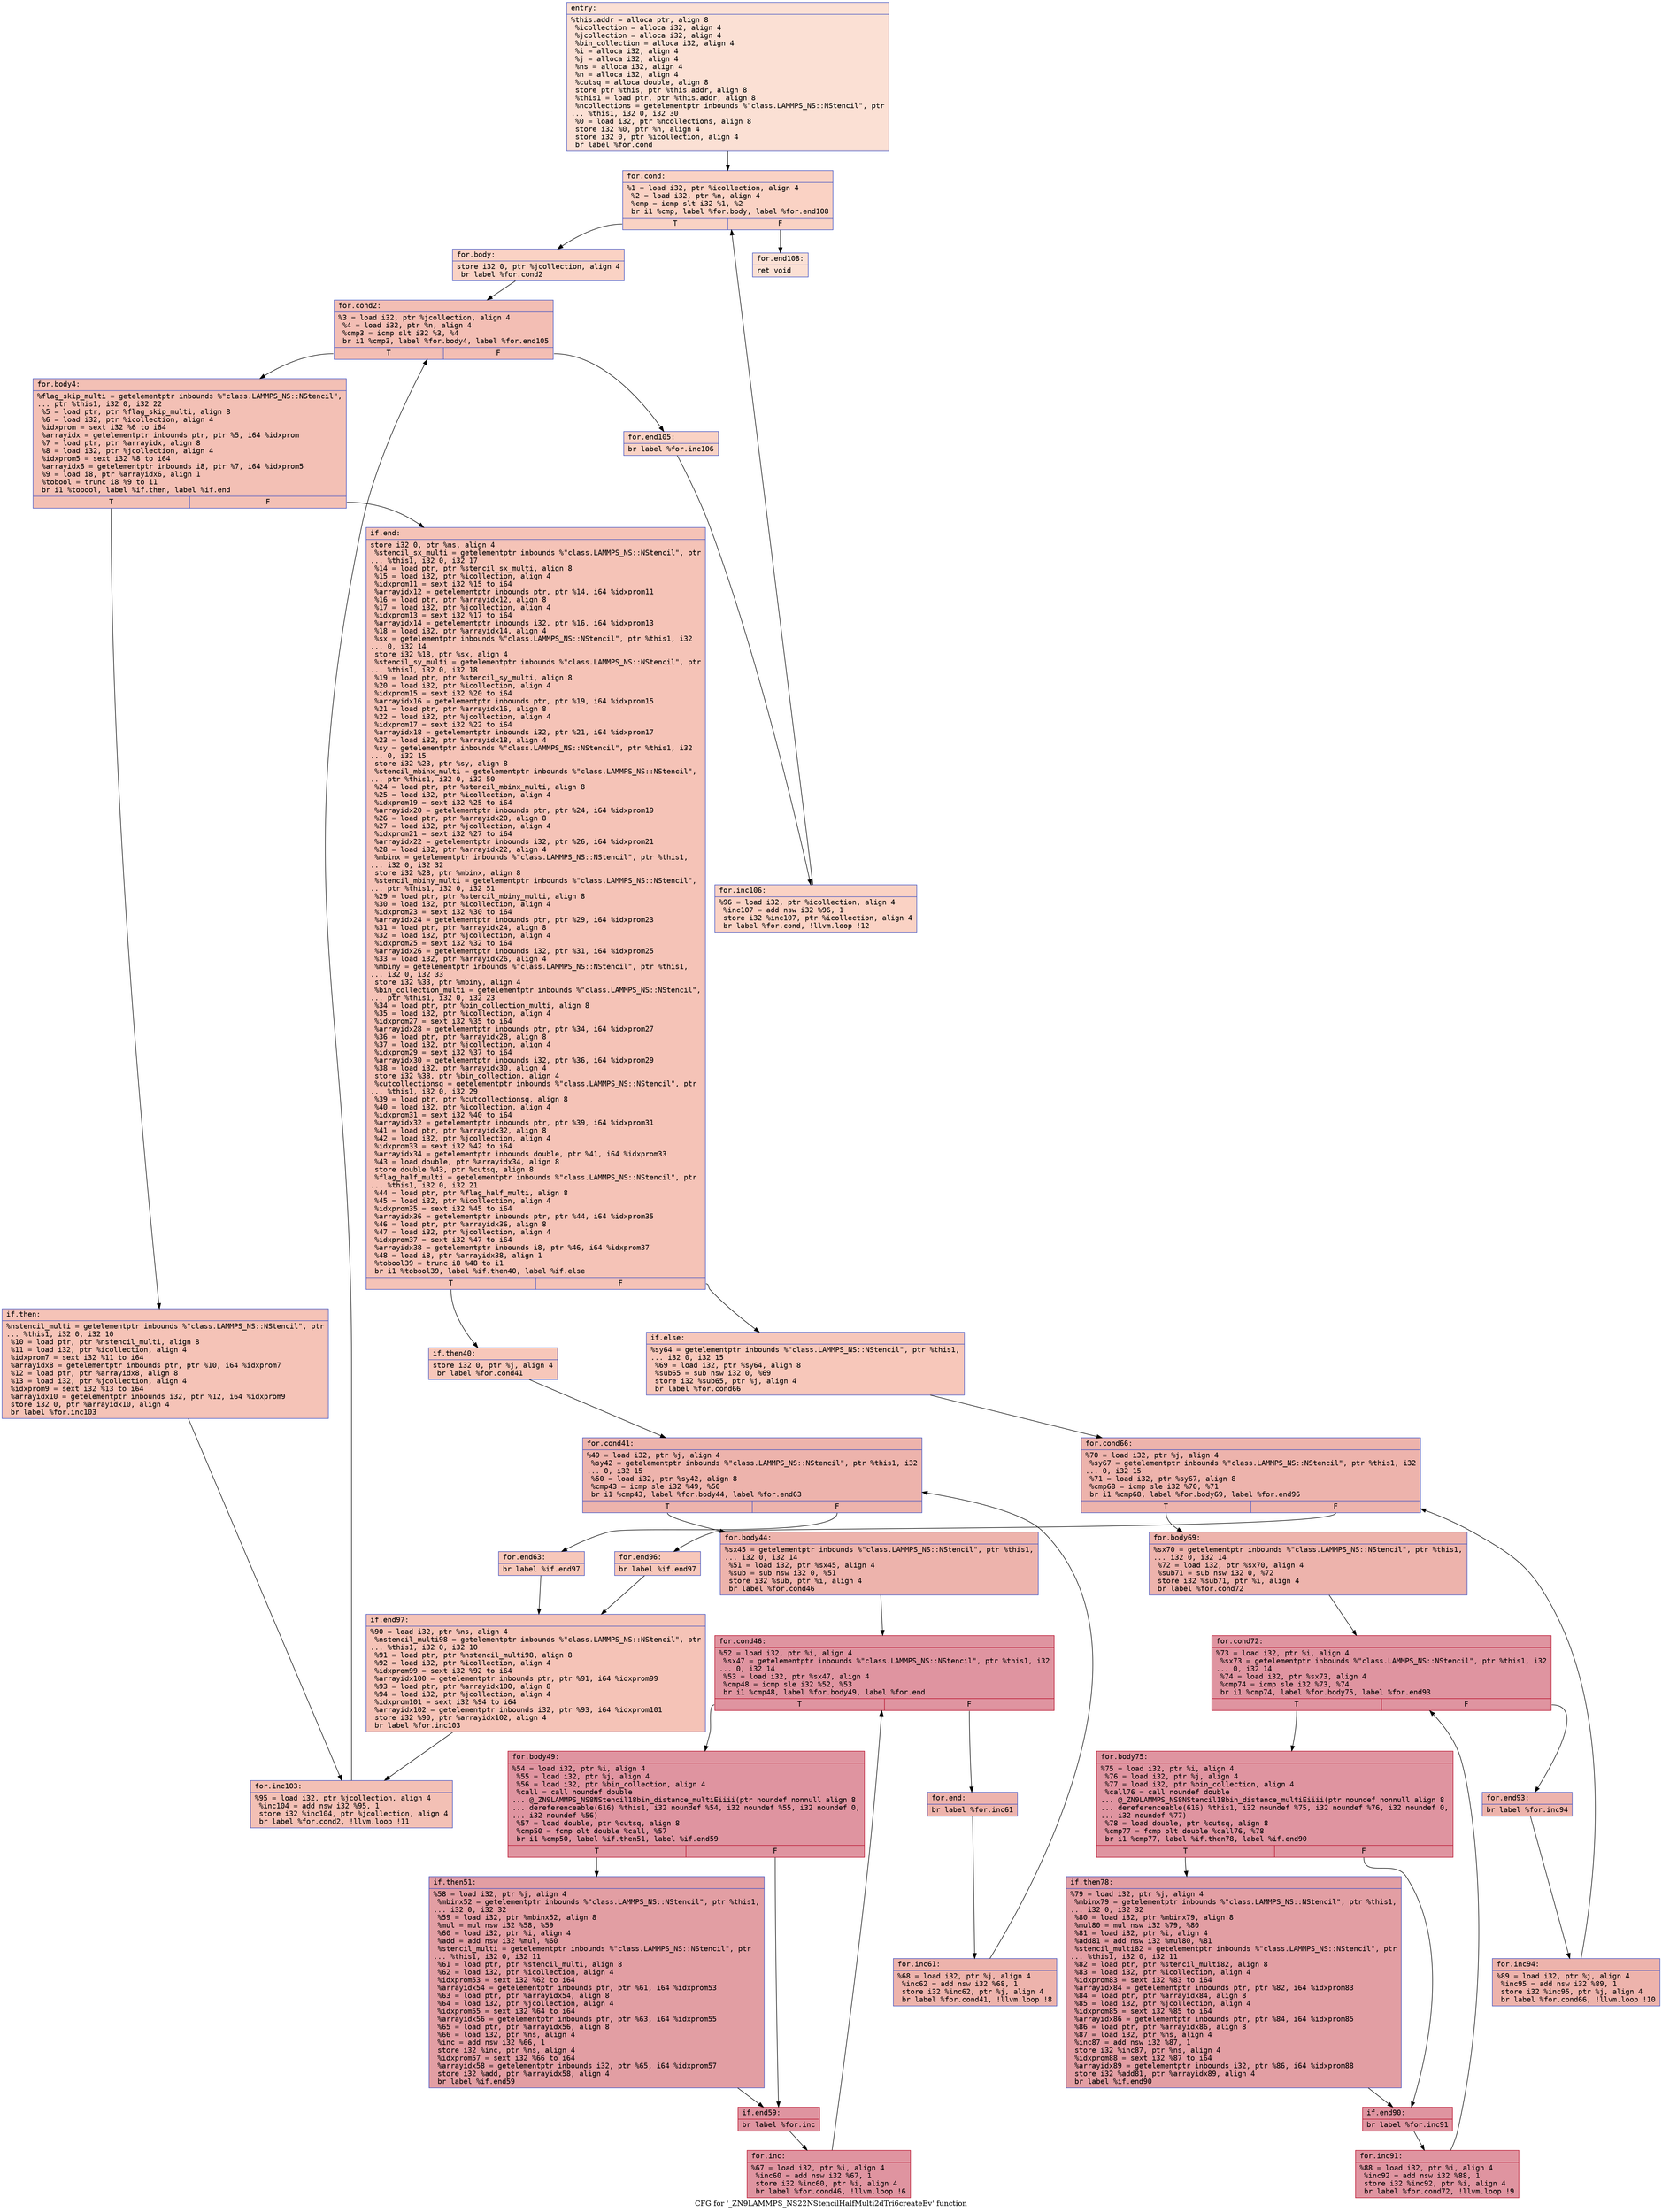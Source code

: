 digraph "CFG for '_ZN9LAMMPS_NS22NStencilHalfMulti2dTri6createEv' function" {
	label="CFG for '_ZN9LAMMPS_NS22NStencilHalfMulti2dTri6createEv' function";

	Node0x563941374080 [shape=record,color="#3d50c3ff", style=filled, fillcolor="#f7b99e70" fontname="Courier",label="{entry:\l|  %this.addr = alloca ptr, align 8\l  %icollection = alloca i32, align 4\l  %jcollection = alloca i32, align 4\l  %bin_collection = alloca i32, align 4\l  %i = alloca i32, align 4\l  %j = alloca i32, align 4\l  %ns = alloca i32, align 4\l  %n = alloca i32, align 4\l  %cutsq = alloca double, align 8\l  store ptr %this, ptr %this.addr, align 8\l  %this1 = load ptr, ptr %this.addr, align 8\l  %ncollections = getelementptr inbounds %\"class.LAMMPS_NS::NStencil\", ptr\l... %this1, i32 0, i32 30\l  %0 = load i32, ptr %ncollections, align 8\l  store i32 %0, ptr %n, align 4\l  store i32 0, ptr %icollection, align 4\l  br label %for.cond\l}"];
	Node0x563941374080 -> Node0x563941370510[tooltip="entry -> for.cond\nProbability 100.00%" ];
	Node0x563941370510 [shape=record,color="#3d50c3ff", style=filled, fillcolor="#f4987a70" fontname="Courier",label="{for.cond:\l|  %1 = load i32, ptr %icollection, align 4\l  %2 = load i32, ptr %n, align 4\l  %cmp = icmp slt i32 %1, %2\l  br i1 %cmp, label %for.body, label %for.end108\l|{<s0>T|<s1>F}}"];
	Node0x563941370510:s0 -> Node0x563941376780[tooltip="for.cond -> for.body\nProbability 96.88%" ];
	Node0x563941370510:s1 -> Node0x5639413767d0[tooltip="for.cond -> for.end108\nProbability 3.12%" ];
	Node0x563941376780 [shape=record,color="#3d50c3ff", style=filled, fillcolor="#f4987a70" fontname="Courier",label="{for.body:\l|  store i32 0, ptr %jcollection, align 4\l  br label %for.cond2\l}"];
	Node0x563941376780 -> Node0x5639413769a0[tooltip="for.body -> for.cond2\nProbability 100.00%" ];
	Node0x5639413769a0 [shape=record,color="#3d50c3ff", style=filled, fillcolor="#e36c5570" fontname="Courier",label="{for.cond2:\l|  %3 = load i32, ptr %jcollection, align 4\l  %4 = load i32, ptr %n, align 4\l  %cmp3 = icmp slt i32 %3, %4\l  br i1 %cmp3, label %for.body4, label %for.end105\l|{<s0>T|<s1>F}}"];
	Node0x5639413769a0:s0 -> Node0x563941376c40[tooltip="for.cond2 -> for.body4\nProbability 96.88%" ];
	Node0x5639413769a0:s1 -> Node0x563941376cc0[tooltip="for.cond2 -> for.end105\nProbability 3.12%" ];
	Node0x563941376c40 [shape=record,color="#3d50c3ff", style=filled, fillcolor="#e5705870" fontname="Courier",label="{for.body4:\l|  %flag_skip_multi = getelementptr inbounds %\"class.LAMMPS_NS::NStencil\",\l... ptr %this1, i32 0, i32 22\l  %5 = load ptr, ptr %flag_skip_multi, align 8\l  %6 = load i32, ptr %icollection, align 4\l  %idxprom = sext i32 %6 to i64\l  %arrayidx = getelementptr inbounds ptr, ptr %5, i64 %idxprom\l  %7 = load ptr, ptr %arrayidx, align 8\l  %8 = load i32, ptr %jcollection, align 4\l  %idxprom5 = sext i32 %8 to i64\l  %arrayidx6 = getelementptr inbounds i8, ptr %7, i64 %idxprom5\l  %9 = load i8, ptr %arrayidx6, align 1\l  %tobool = trunc i8 %9 to i1\l  br i1 %tobool, label %if.then, label %if.end\l|{<s0>T|<s1>F}}"];
	Node0x563941376c40:s0 -> Node0x5639413777e0[tooltip="for.body4 -> if.then\nProbability 50.00%" ];
	Node0x563941376c40:s1 -> Node0x563941377850[tooltip="for.body4 -> if.end\nProbability 50.00%" ];
	Node0x5639413777e0 [shape=record,color="#3d50c3ff", style=filled, fillcolor="#e8765c70" fontname="Courier",label="{if.then:\l|  %nstencil_multi = getelementptr inbounds %\"class.LAMMPS_NS::NStencil\", ptr\l... %this1, i32 0, i32 10\l  %10 = load ptr, ptr %nstencil_multi, align 8\l  %11 = load i32, ptr %icollection, align 4\l  %idxprom7 = sext i32 %11 to i64\l  %arrayidx8 = getelementptr inbounds ptr, ptr %10, i64 %idxprom7\l  %12 = load ptr, ptr %arrayidx8, align 8\l  %13 = load i32, ptr %jcollection, align 4\l  %idxprom9 = sext i32 %13 to i64\l  %arrayidx10 = getelementptr inbounds i32, ptr %12, i64 %idxprom9\l  store i32 0, ptr %arrayidx10, align 4\l  br label %for.inc103\l}"];
	Node0x5639413777e0 -> Node0x563941378010[tooltip="if.then -> for.inc103\nProbability 100.00%" ];
	Node0x563941377850 [shape=record,color="#3d50c3ff", style=filled, fillcolor="#e8765c70" fontname="Courier",label="{if.end:\l|  store i32 0, ptr %ns, align 4\l  %stencil_sx_multi = getelementptr inbounds %\"class.LAMMPS_NS::NStencil\", ptr\l... %this1, i32 0, i32 17\l  %14 = load ptr, ptr %stencil_sx_multi, align 8\l  %15 = load i32, ptr %icollection, align 4\l  %idxprom11 = sext i32 %15 to i64\l  %arrayidx12 = getelementptr inbounds ptr, ptr %14, i64 %idxprom11\l  %16 = load ptr, ptr %arrayidx12, align 8\l  %17 = load i32, ptr %jcollection, align 4\l  %idxprom13 = sext i32 %17 to i64\l  %arrayidx14 = getelementptr inbounds i32, ptr %16, i64 %idxprom13\l  %18 = load i32, ptr %arrayidx14, align 4\l  %sx = getelementptr inbounds %\"class.LAMMPS_NS::NStencil\", ptr %this1, i32\l... 0, i32 14\l  store i32 %18, ptr %sx, align 4\l  %stencil_sy_multi = getelementptr inbounds %\"class.LAMMPS_NS::NStencil\", ptr\l... %this1, i32 0, i32 18\l  %19 = load ptr, ptr %stencil_sy_multi, align 8\l  %20 = load i32, ptr %icollection, align 4\l  %idxprom15 = sext i32 %20 to i64\l  %arrayidx16 = getelementptr inbounds ptr, ptr %19, i64 %idxprom15\l  %21 = load ptr, ptr %arrayidx16, align 8\l  %22 = load i32, ptr %jcollection, align 4\l  %idxprom17 = sext i32 %22 to i64\l  %arrayidx18 = getelementptr inbounds i32, ptr %21, i64 %idxprom17\l  %23 = load i32, ptr %arrayidx18, align 4\l  %sy = getelementptr inbounds %\"class.LAMMPS_NS::NStencil\", ptr %this1, i32\l... 0, i32 15\l  store i32 %23, ptr %sy, align 8\l  %stencil_mbinx_multi = getelementptr inbounds %\"class.LAMMPS_NS::NStencil\",\l... ptr %this1, i32 0, i32 50\l  %24 = load ptr, ptr %stencil_mbinx_multi, align 8\l  %25 = load i32, ptr %icollection, align 4\l  %idxprom19 = sext i32 %25 to i64\l  %arrayidx20 = getelementptr inbounds ptr, ptr %24, i64 %idxprom19\l  %26 = load ptr, ptr %arrayidx20, align 8\l  %27 = load i32, ptr %jcollection, align 4\l  %idxprom21 = sext i32 %27 to i64\l  %arrayidx22 = getelementptr inbounds i32, ptr %26, i64 %idxprom21\l  %28 = load i32, ptr %arrayidx22, align 4\l  %mbinx = getelementptr inbounds %\"class.LAMMPS_NS::NStencil\", ptr %this1,\l... i32 0, i32 32\l  store i32 %28, ptr %mbinx, align 8\l  %stencil_mbiny_multi = getelementptr inbounds %\"class.LAMMPS_NS::NStencil\",\l... ptr %this1, i32 0, i32 51\l  %29 = load ptr, ptr %stencil_mbiny_multi, align 8\l  %30 = load i32, ptr %icollection, align 4\l  %idxprom23 = sext i32 %30 to i64\l  %arrayidx24 = getelementptr inbounds ptr, ptr %29, i64 %idxprom23\l  %31 = load ptr, ptr %arrayidx24, align 8\l  %32 = load i32, ptr %jcollection, align 4\l  %idxprom25 = sext i32 %32 to i64\l  %arrayidx26 = getelementptr inbounds i32, ptr %31, i64 %idxprom25\l  %33 = load i32, ptr %arrayidx26, align 4\l  %mbiny = getelementptr inbounds %\"class.LAMMPS_NS::NStencil\", ptr %this1,\l... i32 0, i32 33\l  store i32 %33, ptr %mbiny, align 4\l  %bin_collection_multi = getelementptr inbounds %\"class.LAMMPS_NS::NStencil\",\l... ptr %this1, i32 0, i32 23\l  %34 = load ptr, ptr %bin_collection_multi, align 8\l  %35 = load i32, ptr %icollection, align 4\l  %idxprom27 = sext i32 %35 to i64\l  %arrayidx28 = getelementptr inbounds ptr, ptr %34, i64 %idxprom27\l  %36 = load ptr, ptr %arrayidx28, align 8\l  %37 = load i32, ptr %jcollection, align 4\l  %idxprom29 = sext i32 %37 to i64\l  %arrayidx30 = getelementptr inbounds i32, ptr %36, i64 %idxprom29\l  %38 = load i32, ptr %arrayidx30, align 4\l  store i32 %38, ptr %bin_collection, align 4\l  %cutcollectionsq = getelementptr inbounds %\"class.LAMMPS_NS::NStencil\", ptr\l... %this1, i32 0, i32 29\l  %39 = load ptr, ptr %cutcollectionsq, align 8\l  %40 = load i32, ptr %icollection, align 4\l  %idxprom31 = sext i32 %40 to i64\l  %arrayidx32 = getelementptr inbounds ptr, ptr %39, i64 %idxprom31\l  %41 = load ptr, ptr %arrayidx32, align 8\l  %42 = load i32, ptr %jcollection, align 4\l  %idxprom33 = sext i32 %42 to i64\l  %arrayidx34 = getelementptr inbounds double, ptr %41, i64 %idxprom33\l  %43 = load double, ptr %arrayidx34, align 8\l  store double %43, ptr %cutsq, align 8\l  %flag_half_multi = getelementptr inbounds %\"class.LAMMPS_NS::NStencil\", ptr\l... %this1, i32 0, i32 21\l  %44 = load ptr, ptr %flag_half_multi, align 8\l  %45 = load i32, ptr %icollection, align 4\l  %idxprom35 = sext i32 %45 to i64\l  %arrayidx36 = getelementptr inbounds ptr, ptr %44, i64 %idxprom35\l  %46 = load ptr, ptr %arrayidx36, align 8\l  %47 = load i32, ptr %jcollection, align 4\l  %idxprom37 = sext i32 %47 to i64\l  %arrayidx38 = getelementptr inbounds i8, ptr %46, i64 %idxprom37\l  %48 = load i8, ptr %arrayidx38, align 1\l  %tobool39 = trunc i8 %48 to i1\l  br i1 %tobool39, label %if.then40, label %if.else\l|{<s0>T|<s1>F}}"];
	Node0x563941377850:s0 -> Node0x56394137c590[tooltip="if.end -> if.then40\nProbability 50.00%" ];
	Node0x563941377850:s1 -> Node0x56394137c610[tooltip="if.end -> if.else\nProbability 50.00%" ];
	Node0x56394137c590 [shape=record,color="#3d50c3ff", style=filled, fillcolor="#ec7f6370" fontname="Courier",label="{if.then40:\l|  store i32 0, ptr %j, align 4\l  br label %for.cond41\l}"];
	Node0x56394137c590 -> Node0x56394137c7d0[tooltip="if.then40 -> for.cond41\nProbability 100.00%" ];
	Node0x56394137c7d0 [shape=record,color="#3d50c3ff", style=filled, fillcolor="#d6524470" fontname="Courier",label="{for.cond41:\l|  %49 = load i32, ptr %j, align 4\l  %sy42 = getelementptr inbounds %\"class.LAMMPS_NS::NStencil\", ptr %this1, i32\l... 0, i32 15\l  %50 = load i32, ptr %sy42, align 8\l  %cmp43 = icmp sle i32 %49, %50\l  br i1 %cmp43, label %for.body44, label %for.end63\l|{<s0>T|<s1>F}}"];
	Node0x56394137c7d0:s0 -> Node0x56394137cb20[tooltip="for.cond41 -> for.body44\nProbability 96.88%" ];
	Node0x56394137c7d0:s1 -> Node0x56394137cba0[tooltip="for.cond41 -> for.end63\nProbability 3.12%" ];
	Node0x56394137cb20 [shape=record,color="#3d50c3ff", style=filled, fillcolor="#d6524470" fontname="Courier",label="{for.body44:\l|  %sx45 = getelementptr inbounds %\"class.LAMMPS_NS::NStencil\", ptr %this1,\l... i32 0, i32 14\l  %51 = load i32, ptr %sx45, align 4\l  %sub = sub nsw i32 0, %51\l  store i32 %sub, ptr %i, align 4\l  br label %for.cond46\l}"];
	Node0x56394137cb20 -> Node0x56394137cf80[tooltip="for.body44 -> for.cond46\nProbability 100.00%" ];
	Node0x56394137cf80 [shape=record,color="#b70d28ff", style=filled, fillcolor="#b70d2870" fontname="Courier",label="{for.cond46:\l|  %52 = load i32, ptr %i, align 4\l  %sx47 = getelementptr inbounds %\"class.LAMMPS_NS::NStencil\", ptr %this1, i32\l... 0, i32 14\l  %53 = load i32, ptr %sx47, align 4\l  %cmp48 = icmp sle i32 %52, %53\l  br i1 %cmp48, label %for.body49, label %for.end\l|{<s0>T|<s1>F}}"];
	Node0x56394137cf80:s0 -> Node0x56394137d300[tooltip="for.cond46 -> for.body49\nProbability 96.88%" ];
	Node0x56394137cf80:s1 -> Node0x56394137d380[tooltip="for.cond46 -> for.end\nProbability 3.12%" ];
	Node0x56394137d300 [shape=record,color="#b70d28ff", style=filled, fillcolor="#b70d2870" fontname="Courier",label="{for.body49:\l|  %54 = load i32, ptr %i, align 4\l  %55 = load i32, ptr %j, align 4\l  %56 = load i32, ptr %bin_collection, align 4\l  %call = call noundef double\l... @_ZN9LAMMPS_NS8NStencil18bin_distance_multiEiiii(ptr noundef nonnull align 8\l... dereferenceable(616) %this1, i32 noundef %54, i32 noundef %55, i32 noundef 0,\l... i32 noundef %56)\l  %57 = load double, ptr %cutsq, align 8\l  %cmp50 = fcmp olt double %call, %57\l  br i1 %cmp50, label %if.then51, label %if.end59\l|{<s0>T|<s1>F}}"];
	Node0x56394137d300:s0 -> Node0x56394137d8d0[tooltip="for.body49 -> if.then51\nProbability 50.00%" ];
	Node0x56394137d300:s1 -> Node0x56394137d980[tooltip="for.body49 -> if.end59\nProbability 50.00%" ];
	Node0x56394137d8d0 [shape=record,color="#3d50c3ff", style=filled, fillcolor="#be242e70" fontname="Courier",label="{if.then51:\l|  %58 = load i32, ptr %j, align 4\l  %mbinx52 = getelementptr inbounds %\"class.LAMMPS_NS::NStencil\", ptr %this1,\l... i32 0, i32 32\l  %59 = load i32, ptr %mbinx52, align 8\l  %mul = mul nsw i32 %58, %59\l  %60 = load i32, ptr %i, align 4\l  %add = add nsw i32 %mul, %60\l  %stencil_multi = getelementptr inbounds %\"class.LAMMPS_NS::NStencil\", ptr\l... %this1, i32 0, i32 11\l  %61 = load ptr, ptr %stencil_multi, align 8\l  %62 = load i32, ptr %icollection, align 4\l  %idxprom53 = sext i32 %62 to i64\l  %arrayidx54 = getelementptr inbounds ptr, ptr %61, i64 %idxprom53\l  %63 = load ptr, ptr %arrayidx54, align 8\l  %64 = load i32, ptr %jcollection, align 4\l  %idxprom55 = sext i32 %64 to i64\l  %arrayidx56 = getelementptr inbounds ptr, ptr %63, i64 %idxprom55\l  %65 = load ptr, ptr %arrayidx56, align 8\l  %66 = load i32, ptr %ns, align 4\l  %inc = add nsw i32 %66, 1\l  store i32 %inc, ptr %ns, align 4\l  %idxprom57 = sext i32 %66 to i64\l  %arrayidx58 = getelementptr inbounds i32, ptr %65, i64 %idxprom57\l  store i32 %add, ptr %arrayidx58, align 4\l  br label %if.end59\l}"];
	Node0x56394137d8d0 -> Node0x56394137d980[tooltip="if.then51 -> if.end59\nProbability 100.00%" ];
	Node0x56394137d980 [shape=record,color="#b70d28ff", style=filled, fillcolor="#b70d2870" fontname="Courier",label="{if.end59:\l|  br label %for.inc\l}"];
	Node0x56394137d980 -> Node0x563941375770[tooltip="if.end59 -> for.inc\nProbability 100.00%" ];
	Node0x563941375770 [shape=record,color="#b70d28ff", style=filled, fillcolor="#b70d2870" fontname="Courier",label="{for.inc:\l|  %67 = load i32, ptr %i, align 4\l  %inc60 = add nsw i32 %67, 1\l  store i32 %inc60, ptr %i, align 4\l  br label %for.cond46, !llvm.loop !6\l}"];
	Node0x563941375770 -> Node0x56394137cf80[tooltip="for.inc -> for.cond46\nProbability 100.00%" ];
	Node0x56394137d380 [shape=record,color="#3d50c3ff", style=filled, fillcolor="#d6524470" fontname="Courier",label="{for.end:\l|  br label %for.inc61\l}"];
	Node0x56394137d380 -> Node0x563941375b80[tooltip="for.end -> for.inc61\nProbability 100.00%" ];
	Node0x563941375b80 [shape=record,color="#3d50c3ff", style=filled, fillcolor="#d6524470" fontname="Courier",label="{for.inc61:\l|  %68 = load i32, ptr %j, align 4\l  %inc62 = add nsw i32 %68, 1\l  store i32 %inc62, ptr %j, align 4\l  br label %for.cond41, !llvm.loop !8\l}"];
	Node0x563941375b80 -> Node0x56394137c7d0[tooltip="for.inc61 -> for.cond41\nProbability 100.00%" ];
	Node0x56394137cba0 [shape=record,color="#3d50c3ff", style=filled, fillcolor="#ec7f6370" fontname="Courier",label="{for.end63:\l|  br label %if.end97\l}"];
	Node0x56394137cba0 -> Node0x563941376000[tooltip="for.end63 -> if.end97\nProbability 100.00%" ];
	Node0x56394137c610 [shape=record,color="#3d50c3ff", style=filled, fillcolor="#ec7f6370" fontname="Courier",label="{if.else:\l|  %sy64 = getelementptr inbounds %\"class.LAMMPS_NS::NStencil\", ptr %this1,\l... i32 0, i32 15\l  %69 = load i32, ptr %sy64, align 8\l  %sub65 = sub nsw i32 0, %69\l  store i32 %sub65, ptr %j, align 4\l  br label %for.cond66\l}"];
	Node0x56394137c610 -> Node0x5639413763a0[tooltip="if.else -> for.cond66\nProbability 100.00%" ];
	Node0x5639413763a0 [shape=record,color="#3d50c3ff", style=filled, fillcolor="#d6524470" fontname="Courier",label="{for.cond66:\l|  %70 = load i32, ptr %j, align 4\l  %sy67 = getelementptr inbounds %\"class.LAMMPS_NS::NStencil\", ptr %this1, i32\l... 0, i32 15\l  %71 = load i32, ptr %sy67, align 8\l  %cmp68 = icmp sle i32 %70, %71\l  br i1 %cmp68, label %for.body69, label %for.end96\l|{<s0>T|<s1>F}}"];
	Node0x5639413763a0:s0 -> Node0x563941380f70[tooltip="for.cond66 -> for.body69\nProbability 96.88%" ];
	Node0x5639413763a0:s1 -> Node0x563941380ff0[tooltip="for.cond66 -> for.end96\nProbability 3.12%" ];
	Node0x563941380f70 [shape=record,color="#3d50c3ff", style=filled, fillcolor="#d6524470" fontname="Courier",label="{for.body69:\l|  %sx70 = getelementptr inbounds %\"class.LAMMPS_NS::NStencil\", ptr %this1,\l... i32 0, i32 14\l  %72 = load i32, ptr %sx70, align 4\l  %sub71 = sub nsw i32 0, %72\l  store i32 %sub71, ptr %i, align 4\l  br label %for.cond72\l}"];
	Node0x563941380f70 -> Node0x5639413813d0[tooltip="for.body69 -> for.cond72\nProbability 100.00%" ];
	Node0x5639413813d0 [shape=record,color="#b70d28ff", style=filled, fillcolor="#b70d2870" fontname="Courier",label="{for.cond72:\l|  %73 = load i32, ptr %i, align 4\l  %sx73 = getelementptr inbounds %\"class.LAMMPS_NS::NStencil\", ptr %this1, i32\l... 0, i32 14\l  %74 = load i32, ptr %sx73, align 4\l  %cmp74 = icmp sle i32 %73, %74\l  br i1 %cmp74, label %for.body75, label %for.end93\l|{<s0>T|<s1>F}}"];
	Node0x5639413813d0:s0 -> Node0x563941381750[tooltip="for.cond72 -> for.body75\nProbability 96.88%" ];
	Node0x5639413813d0:s1 -> Node0x5639413817d0[tooltip="for.cond72 -> for.end93\nProbability 3.12%" ];
	Node0x563941381750 [shape=record,color="#b70d28ff", style=filled, fillcolor="#b70d2870" fontname="Courier",label="{for.body75:\l|  %75 = load i32, ptr %i, align 4\l  %76 = load i32, ptr %j, align 4\l  %77 = load i32, ptr %bin_collection, align 4\l  %call76 = call noundef double\l... @_ZN9LAMMPS_NS8NStencil18bin_distance_multiEiiii(ptr noundef nonnull align 8\l... dereferenceable(616) %this1, i32 noundef %75, i32 noundef %76, i32 noundef 0,\l... i32 noundef %77)\l  %78 = load double, ptr %cutsq, align 8\l  %cmp77 = fcmp olt double %call76, %78\l  br i1 %cmp77, label %if.then78, label %if.end90\l|{<s0>T|<s1>F}}"];
	Node0x563941381750:s0 -> Node0x563941381df0[tooltip="for.body75 -> if.then78\nProbability 50.00%" ];
	Node0x563941381750:s1 -> Node0x563941381e40[tooltip="for.body75 -> if.end90\nProbability 50.00%" ];
	Node0x563941381df0 [shape=record,color="#3d50c3ff", style=filled, fillcolor="#be242e70" fontname="Courier",label="{if.then78:\l|  %79 = load i32, ptr %j, align 4\l  %mbinx79 = getelementptr inbounds %\"class.LAMMPS_NS::NStencil\", ptr %this1,\l... i32 0, i32 32\l  %80 = load i32, ptr %mbinx79, align 8\l  %mul80 = mul nsw i32 %79, %80\l  %81 = load i32, ptr %i, align 4\l  %add81 = add nsw i32 %mul80, %81\l  %stencil_multi82 = getelementptr inbounds %\"class.LAMMPS_NS::NStencil\", ptr\l... %this1, i32 0, i32 11\l  %82 = load ptr, ptr %stencil_multi82, align 8\l  %83 = load i32, ptr %icollection, align 4\l  %idxprom83 = sext i32 %83 to i64\l  %arrayidx84 = getelementptr inbounds ptr, ptr %82, i64 %idxprom83\l  %84 = load ptr, ptr %arrayidx84, align 8\l  %85 = load i32, ptr %jcollection, align 4\l  %idxprom85 = sext i32 %85 to i64\l  %arrayidx86 = getelementptr inbounds ptr, ptr %84, i64 %idxprom85\l  %86 = load ptr, ptr %arrayidx86, align 8\l  %87 = load i32, ptr %ns, align 4\l  %inc87 = add nsw i32 %87, 1\l  store i32 %inc87, ptr %ns, align 4\l  %idxprom88 = sext i32 %87 to i64\l  %arrayidx89 = getelementptr inbounds i32, ptr %86, i64 %idxprom88\l  store i32 %add81, ptr %arrayidx89, align 4\l  br label %if.end90\l}"];
	Node0x563941381df0 -> Node0x563941381e40[tooltip="if.then78 -> if.end90\nProbability 100.00%" ];
	Node0x563941381e40 [shape=record,color="#b70d28ff", style=filled, fillcolor="#b70d2870" fontname="Courier",label="{if.end90:\l|  br label %for.inc91\l}"];
	Node0x563941381e40 -> Node0x563941382dd0[tooltip="if.end90 -> for.inc91\nProbability 100.00%" ];
	Node0x563941382dd0 [shape=record,color="#b70d28ff", style=filled, fillcolor="#b70d2870" fontname="Courier",label="{for.inc91:\l|  %88 = load i32, ptr %i, align 4\l  %inc92 = add nsw i32 %88, 1\l  store i32 %inc92, ptr %i, align 4\l  br label %for.cond72, !llvm.loop !9\l}"];
	Node0x563941382dd0 -> Node0x5639413813d0[tooltip="for.inc91 -> for.cond72\nProbability 100.00%" ];
	Node0x5639413817d0 [shape=record,color="#3d50c3ff", style=filled, fillcolor="#d6524470" fontname="Courier",label="{for.end93:\l|  br label %for.inc94\l}"];
	Node0x5639413817d0 -> Node0x5639413831d0[tooltip="for.end93 -> for.inc94\nProbability 100.00%" ];
	Node0x5639413831d0 [shape=record,color="#3d50c3ff", style=filled, fillcolor="#d6524470" fontname="Courier",label="{for.inc94:\l|  %89 = load i32, ptr %j, align 4\l  %inc95 = add nsw i32 %89, 1\l  store i32 %inc95, ptr %j, align 4\l  br label %for.cond66, !llvm.loop !10\l}"];
	Node0x5639413831d0 -> Node0x5639413763a0[tooltip="for.inc94 -> for.cond66\nProbability 100.00%" ];
	Node0x563941380ff0 [shape=record,color="#3d50c3ff", style=filled, fillcolor="#ec7f6370" fontname="Courier",label="{for.end96:\l|  br label %if.end97\l}"];
	Node0x563941380ff0 -> Node0x563941376000[tooltip="for.end96 -> if.end97\nProbability 100.00%" ];
	Node0x563941376000 [shape=record,color="#3d50c3ff", style=filled, fillcolor="#e8765c70" fontname="Courier",label="{if.end97:\l|  %90 = load i32, ptr %ns, align 4\l  %nstencil_multi98 = getelementptr inbounds %\"class.LAMMPS_NS::NStencil\", ptr\l... %this1, i32 0, i32 10\l  %91 = load ptr, ptr %nstencil_multi98, align 8\l  %92 = load i32, ptr %icollection, align 4\l  %idxprom99 = sext i32 %92 to i64\l  %arrayidx100 = getelementptr inbounds ptr, ptr %91, i64 %idxprom99\l  %93 = load ptr, ptr %arrayidx100, align 8\l  %94 = load i32, ptr %jcollection, align 4\l  %idxprom101 = sext i32 %94 to i64\l  %arrayidx102 = getelementptr inbounds i32, ptr %93, i64 %idxprom101\l  store i32 %90, ptr %arrayidx102, align 4\l  br label %for.inc103\l}"];
	Node0x563941376000 -> Node0x563941378010[tooltip="if.end97 -> for.inc103\nProbability 100.00%" ];
	Node0x563941378010 [shape=record,color="#3d50c3ff", style=filled, fillcolor="#e5705870" fontname="Courier",label="{for.inc103:\l|  %95 = load i32, ptr %jcollection, align 4\l  %inc104 = add nsw i32 %95, 1\l  store i32 %inc104, ptr %jcollection, align 4\l  br label %for.cond2, !llvm.loop !11\l}"];
	Node0x563941378010 -> Node0x5639413769a0[tooltip="for.inc103 -> for.cond2\nProbability 100.00%" ];
	Node0x563941376cc0 [shape=record,color="#3d50c3ff", style=filled, fillcolor="#f4987a70" fontname="Courier",label="{for.end105:\l|  br label %for.inc106\l}"];
	Node0x563941376cc0 -> Node0x56394137be00[tooltip="for.end105 -> for.inc106\nProbability 100.00%" ];
	Node0x56394137be00 [shape=record,color="#3d50c3ff", style=filled, fillcolor="#f4987a70" fontname="Courier",label="{for.inc106:\l|  %96 = load i32, ptr %icollection, align 4\l  %inc107 = add nsw i32 %96, 1\l  store i32 %inc107, ptr %icollection, align 4\l  br label %for.cond, !llvm.loop !12\l}"];
	Node0x56394137be00 -> Node0x563941370510[tooltip="for.inc106 -> for.cond\nProbability 100.00%" ];
	Node0x5639413767d0 [shape=record,color="#3d50c3ff", style=filled, fillcolor="#f7b99e70" fontname="Courier",label="{for.end108:\l|  ret void\l}"];
}
